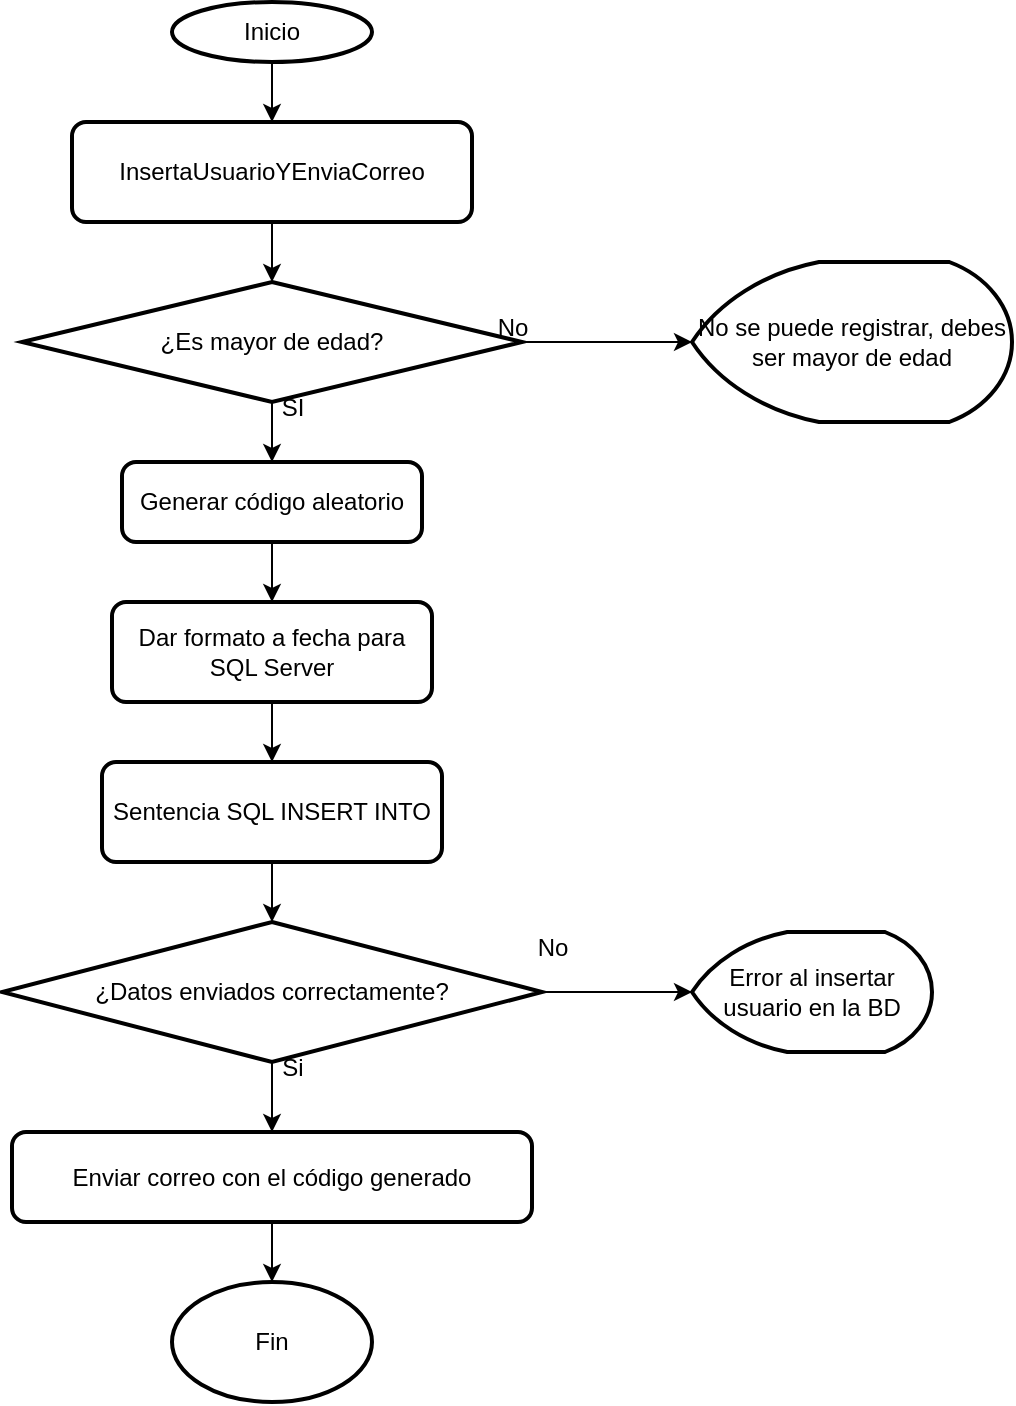 <mxfile version="22.1.18" type="github">
  <diagram id="C5RBs43oDa-KdzZeNtuy" name="Page-1">
    <mxGraphModel dx="1122" dy="706" grid="1" gridSize="10" guides="1" tooltips="1" connect="1" arrows="1" fold="1" page="1" pageScale="1" pageWidth="827" pageHeight="1169" math="0" shadow="0">
      <root>
        <mxCell id="WIyWlLk6GJQsqaUBKTNV-0" />
        <mxCell id="WIyWlLk6GJQsqaUBKTNV-1" parent="WIyWlLk6GJQsqaUBKTNV-0" />
        <mxCell id="snUA0dU6xrb_LS8hp8-3-12" style="edgeStyle=orthogonalEdgeStyle;rounded=0;orthogonalLoop=1;jettySize=auto;html=1;exitX=0.5;exitY=1;exitDx=0;exitDy=0;exitPerimeter=0;entryX=0.5;entryY=0;entryDx=0;entryDy=0;" edge="1" parent="WIyWlLk6GJQsqaUBKTNV-1" source="snUA0dU6xrb_LS8hp8-3-0" target="snUA0dU6xrb_LS8hp8-3-1">
          <mxGeometry relative="1" as="geometry" />
        </mxCell>
        <mxCell id="snUA0dU6xrb_LS8hp8-3-0" value="Inicio" style="strokeWidth=2;html=1;shape=mxgraph.flowchart.start_1;whiteSpace=wrap;" vertex="1" parent="WIyWlLk6GJQsqaUBKTNV-1">
          <mxGeometry x="330" y="20" width="100" height="30" as="geometry" />
        </mxCell>
        <mxCell id="snUA0dU6xrb_LS8hp8-3-1" value="InsertaUsuarioYEnviaCorreo" style="rounded=1;whiteSpace=wrap;html=1;absoluteArcSize=1;arcSize=14;strokeWidth=2;" vertex="1" parent="WIyWlLk6GJQsqaUBKTNV-1">
          <mxGeometry x="280" y="80" width="200" height="50" as="geometry" />
        </mxCell>
        <mxCell id="snUA0dU6xrb_LS8hp8-3-15" style="edgeStyle=orthogonalEdgeStyle;rounded=0;orthogonalLoop=1;jettySize=auto;html=1;exitX=0.5;exitY=1;exitDx=0;exitDy=0;exitPerimeter=0;entryX=0.5;entryY=0;entryDx=0;entryDy=0;" edge="1" parent="WIyWlLk6GJQsqaUBKTNV-1" source="snUA0dU6xrb_LS8hp8-3-2" target="snUA0dU6xrb_LS8hp8-3-6">
          <mxGeometry relative="1" as="geometry" />
        </mxCell>
        <mxCell id="snUA0dU6xrb_LS8hp8-3-2" value="¿Es mayor de edad?" style="strokeWidth=2;html=1;shape=mxgraph.flowchart.decision;whiteSpace=wrap;" vertex="1" parent="WIyWlLk6GJQsqaUBKTNV-1">
          <mxGeometry x="255" y="160" width="250" height="60" as="geometry" />
        </mxCell>
        <mxCell id="snUA0dU6xrb_LS8hp8-3-4" value="No se puede registrar, debes ser mayor de edad" style="strokeWidth=2;html=1;shape=mxgraph.flowchart.display;whiteSpace=wrap;" vertex="1" parent="WIyWlLk6GJQsqaUBKTNV-1">
          <mxGeometry x="590" y="150" width="160" height="80" as="geometry" />
        </mxCell>
        <mxCell id="snUA0dU6xrb_LS8hp8-3-16" style="edgeStyle=orthogonalEdgeStyle;rounded=0;orthogonalLoop=1;jettySize=auto;html=1;exitX=0.5;exitY=1;exitDx=0;exitDy=0;entryX=0.5;entryY=0;entryDx=0;entryDy=0;" edge="1" parent="WIyWlLk6GJQsqaUBKTNV-1" source="snUA0dU6xrb_LS8hp8-3-6" target="snUA0dU6xrb_LS8hp8-3-7">
          <mxGeometry relative="1" as="geometry" />
        </mxCell>
        <mxCell id="snUA0dU6xrb_LS8hp8-3-6" value="Generar código aleatorio" style="rounded=1;whiteSpace=wrap;html=1;absoluteArcSize=1;arcSize=14;strokeWidth=2;" vertex="1" parent="WIyWlLk6GJQsqaUBKTNV-1">
          <mxGeometry x="305" y="250" width="150" height="40" as="geometry" />
        </mxCell>
        <mxCell id="snUA0dU6xrb_LS8hp8-3-17" style="edgeStyle=orthogonalEdgeStyle;rounded=0;orthogonalLoop=1;jettySize=auto;html=1;exitX=0.5;exitY=1;exitDx=0;exitDy=0;entryX=0.5;entryY=0;entryDx=0;entryDy=0;" edge="1" parent="WIyWlLk6GJQsqaUBKTNV-1" source="snUA0dU6xrb_LS8hp8-3-7" target="snUA0dU6xrb_LS8hp8-3-8">
          <mxGeometry relative="1" as="geometry" />
        </mxCell>
        <mxCell id="snUA0dU6xrb_LS8hp8-3-7" value="Dar formato a fecha para SQL Server" style="rounded=1;whiteSpace=wrap;html=1;absoluteArcSize=1;arcSize=14;strokeWidth=2;" vertex="1" parent="WIyWlLk6GJQsqaUBKTNV-1">
          <mxGeometry x="300" y="320" width="160" height="50" as="geometry" />
        </mxCell>
        <mxCell id="snUA0dU6xrb_LS8hp8-3-8" value="Sentencia SQL INSERT INTO" style="rounded=1;whiteSpace=wrap;html=1;absoluteArcSize=1;arcSize=14;strokeWidth=2;" vertex="1" parent="WIyWlLk6GJQsqaUBKTNV-1">
          <mxGeometry x="295" y="400" width="170" height="50" as="geometry" />
        </mxCell>
        <mxCell id="snUA0dU6xrb_LS8hp8-3-19" style="edgeStyle=orthogonalEdgeStyle;rounded=0;orthogonalLoop=1;jettySize=auto;html=1;exitX=0.5;exitY=1;exitDx=0;exitDy=0;exitPerimeter=0;entryX=0.5;entryY=0;entryDx=0;entryDy=0;" edge="1" parent="WIyWlLk6GJQsqaUBKTNV-1" source="snUA0dU6xrb_LS8hp8-3-9" target="snUA0dU6xrb_LS8hp8-3-10">
          <mxGeometry relative="1" as="geometry" />
        </mxCell>
        <mxCell id="snUA0dU6xrb_LS8hp8-3-9" value="¿Datos enviados correctamente?" style="strokeWidth=2;html=1;shape=mxgraph.flowchart.decision;whiteSpace=wrap;" vertex="1" parent="WIyWlLk6GJQsqaUBKTNV-1">
          <mxGeometry x="245" y="480" width="270" height="70" as="geometry" />
        </mxCell>
        <mxCell id="snUA0dU6xrb_LS8hp8-3-10" value="Enviar correo con el código generado" style="rounded=1;whiteSpace=wrap;html=1;absoluteArcSize=1;arcSize=14;strokeWidth=2;" vertex="1" parent="WIyWlLk6GJQsqaUBKTNV-1">
          <mxGeometry x="250" y="585" width="260" height="45" as="geometry" />
        </mxCell>
        <mxCell id="snUA0dU6xrb_LS8hp8-3-11" value="Fin" style="strokeWidth=2;html=1;shape=mxgraph.flowchart.start_1;whiteSpace=wrap;" vertex="1" parent="WIyWlLk6GJQsqaUBKTNV-1">
          <mxGeometry x="330" y="660" width="100" height="60" as="geometry" />
        </mxCell>
        <mxCell id="snUA0dU6xrb_LS8hp8-3-13" style="edgeStyle=orthogonalEdgeStyle;rounded=0;orthogonalLoop=1;jettySize=auto;html=1;exitX=0.5;exitY=1;exitDx=0;exitDy=0;entryX=0.5;entryY=0;entryDx=0;entryDy=0;entryPerimeter=0;" edge="1" parent="WIyWlLk6GJQsqaUBKTNV-1" source="snUA0dU6xrb_LS8hp8-3-1" target="snUA0dU6xrb_LS8hp8-3-2">
          <mxGeometry relative="1" as="geometry" />
        </mxCell>
        <mxCell id="snUA0dU6xrb_LS8hp8-3-14" style="edgeStyle=orthogonalEdgeStyle;rounded=0;orthogonalLoop=1;jettySize=auto;html=1;exitX=1;exitY=0.5;exitDx=0;exitDy=0;exitPerimeter=0;entryX=0;entryY=0.5;entryDx=0;entryDy=0;entryPerimeter=0;" edge="1" parent="WIyWlLk6GJQsqaUBKTNV-1" source="snUA0dU6xrb_LS8hp8-3-2" target="snUA0dU6xrb_LS8hp8-3-4">
          <mxGeometry relative="1" as="geometry" />
        </mxCell>
        <mxCell id="snUA0dU6xrb_LS8hp8-3-18" style="edgeStyle=orthogonalEdgeStyle;rounded=0;orthogonalLoop=1;jettySize=auto;html=1;exitX=0.5;exitY=1;exitDx=0;exitDy=0;entryX=0.5;entryY=0;entryDx=0;entryDy=0;entryPerimeter=0;" edge="1" parent="WIyWlLk6GJQsqaUBKTNV-1" source="snUA0dU6xrb_LS8hp8-3-8" target="snUA0dU6xrb_LS8hp8-3-9">
          <mxGeometry relative="1" as="geometry" />
        </mxCell>
        <mxCell id="snUA0dU6xrb_LS8hp8-3-20" style="edgeStyle=orthogonalEdgeStyle;rounded=0;orthogonalLoop=1;jettySize=auto;html=1;exitX=0.5;exitY=1;exitDx=0;exitDy=0;entryX=0.5;entryY=0;entryDx=0;entryDy=0;entryPerimeter=0;" edge="1" parent="WIyWlLk6GJQsqaUBKTNV-1" source="snUA0dU6xrb_LS8hp8-3-10" target="snUA0dU6xrb_LS8hp8-3-11">
          <mxGeometry relative="1" as="geometry" />
        </mxCell>
        <mxCell id="snUA0dU6xrb_LS8hp8-3-21" value="Error al insertar usuario en la BD" style="strokeWidth=2;html=1;shape=mxgraph.flowchart.display;whiteSpace=wrap;" vertex="1" parent="WIyWlLk6GJQsqaUBKTNV-1">
          <mxGeometry x="590" y="485" width="120" height="60" as="geometry" />
        </mxCell>
        <mxCell id="snUA0dU6xrb_LS8hp8-3-22" style="edgeStyle=orthogonalEdgeStyle;rounded=0;orthogonalLoop=1;jettySize=auto;html=1;exitX=1;exitY=0.5;exitDx=0;exitDy=0;exitPerimeter=0;entryX=0;entryY=0.5;entryDx=0;entryDy=0;entryPerimeter=0;" edge="1" parent="WIyWlLk6GJQsqaUBKTNV-1" source="snUA0dU6xrb_LS8hp8-3-9" target="snUA0dU6xrb_LS8hp8-3-21">
          <mxGeometry relative="1" as="geometry" />
        </mxCell>
        <mxCell id="snUA0dU6xrb_LS8hp8-3-23" value="SI" style="text;html=1;align=center;verticalAlign=middle;resizable=0;points=[];autosize=1;strokeColor=none;fillColor=none;" vertex="1" parent="WIyWlLk6GJQsqaUBKTNV-1">
          <mxGeometry x="375" y="208" width="30" height="30" as="geometry" />
        </mxCell>
        <mxCell id="snUA0dU6xrb_LS8hp8-3-24" value="No" style="text;html=1;align=center;verticalAlign=middle;resizable=0;points=[];autosize=1;strokeColor=none;fillColor=none;" vertex="1" parent="WIyWlLk6GJQsqaUBKTNV-1">
          <mxGeometry x="480" y="168" width="40" height="30" as="geometry" />
        </mxCell>
        <mxCell id="snUA0dU6xrb_LS8hp8-3-25" value="Si" style="text;html=1;align=center;verticalAlign=middle;resizable=0;points=[];autosize=1;strokeColor=none;fillColor=none;" vertex="1" parent="WIyWlLk6GJQsqaUBKTNV-1">
          <mxGeometry x="375" y="538" width="30" height="30" as="geometry" />
        </mxCell>
        <mxCell id="snUA0dU6xrb_LS8hp8-3-26" value="No" style="text;html=1;align=center;verticalAlign=middle;resizable=0;points=[];autosize=1;strokeColor=none;fillColor=none;" vertex="1" parent="WIyWlLk6GJQsqaUBKTNV-1">
          <mxGeometry x="500" y="478" width="40" height="30" as="geometry" />
        </mxCell>
      </root>
    </mxGraphModel>
  </diagram>
</mxfile>
